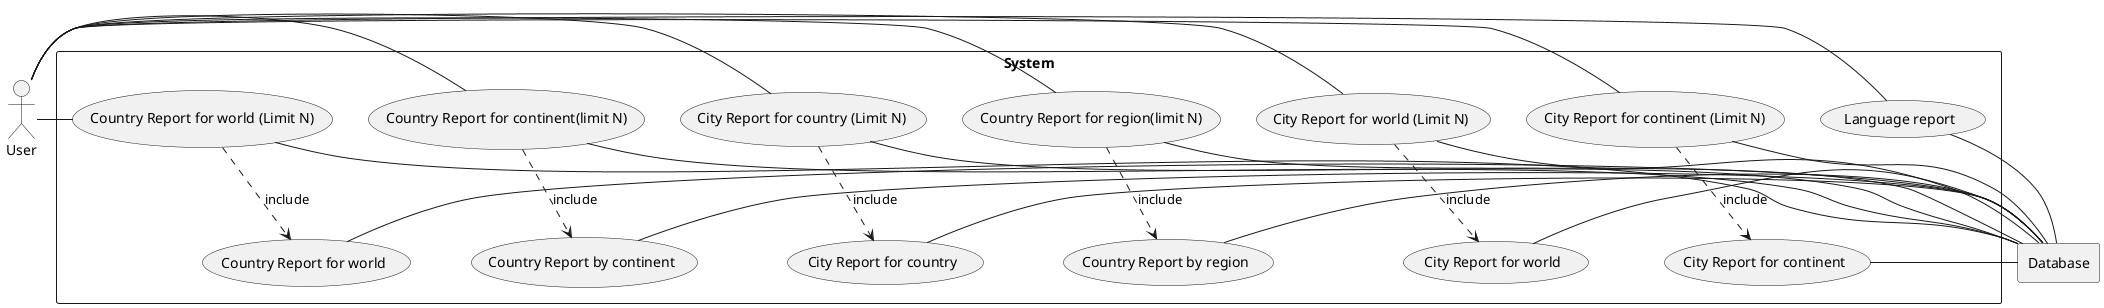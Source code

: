 @startuml

actor U as "User"

rectangle Database

rectangle "System" {
    usecase UC1 as "Country Report for world"
    usecase UC2 as "Country Report for world (Limit N)"
    usecase UC3 as "Country Report by continent"
    usecase UC4 as "Country Report for continent(limit N)"
    usecase UC5 as "Country Report by region"
    usecase UC6 as "Country Report for region(limit N)"
    usecase UC7 as "Language report"
    usecase UC8 as "City Report for world"
    usecase UC9 as "City Report for world (Limit N)"
    usecase UC10 as "City Report for continent"
    usecase UC11 as "City Report for continent (Limit N)"
    usecase UC12 as "City Report for country"
    usecase UC13 as "City Report for country (Limit N)"

    U - UC2
    U - UC4
    U - UC6
    U - UC7
    U - UC9
    U - UC11
    U - UC13

    UC2 ..> UC1 : include
    UC4 ..> UC3 : include
    UC6 ..> UC5 : include
    UC9 ..> UC8 : include
    UC11 ..> UC10 : include
    UC13 ..> UC12 : include

    UC1 - Database
    UC2 - Database
    UC3 - Database
    UC4 - Database
    UC5 - Database
    UC6 - Database
    UC7 - Database
    UC8 - Database
    UC9 - Database
    UC10 - Database
    UC11 - Database
    UC12 - Database
    UC13 - Database
}

@enduml